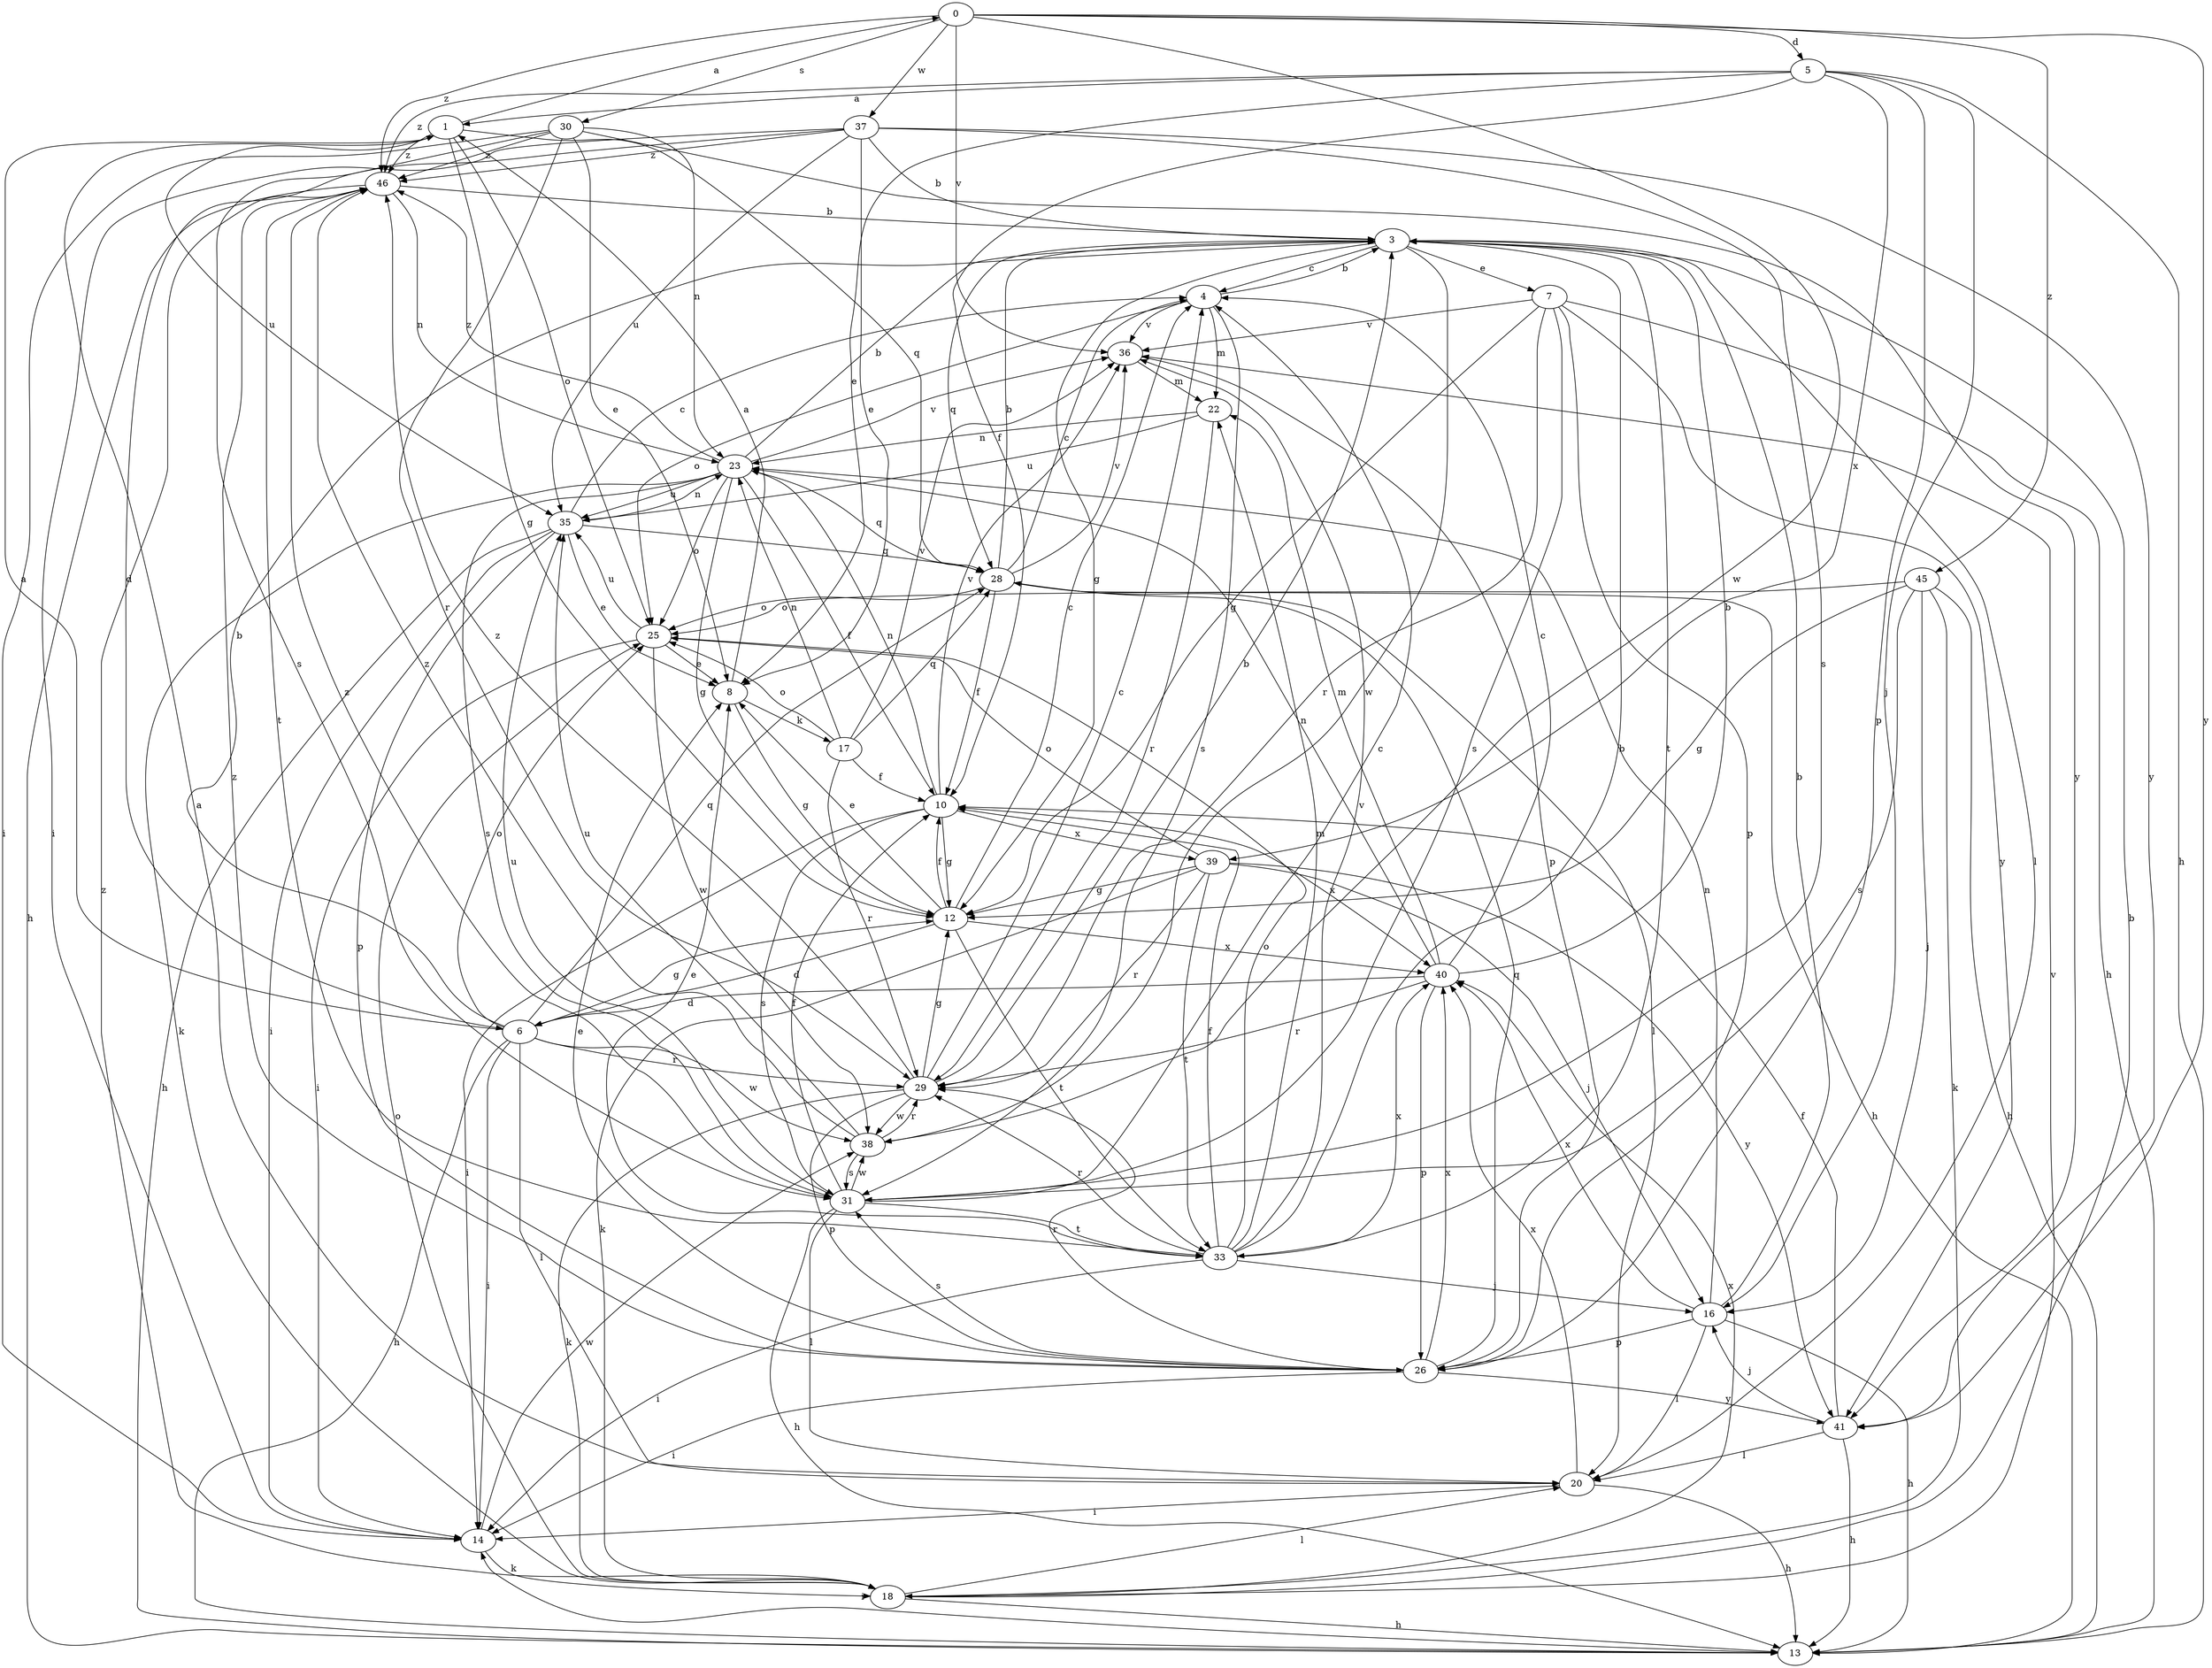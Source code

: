 strict digraph  {
0;
1;
3;
4;
5;
6;
7;
8;
10;
12;
13;
14;
16;
17;
18;
20;
22;
23;
25;
26;
28;
29;
30;
31;
33;
35;
36;
37;
38;
39;
40;
41;
45;
46;
0 -> 5  [label=d];
0 -> 30  [label=s];
0 -> 36  [label=v];
0 -> 37  [label=w];
0 -> 38  [label=w];
0 -> 41  [label=y];
0 -> 45  [label=z];
0 -> 46  [label=z];
1 -> 0  [label=a];
1 -> 12  [label=g];
1 -> 25  [label=o];
1 -> 28  [label=q];
1 -> 35  [label=u];
1 -> 46  [label=z];
3 -> 4  [label=c];
3 -> 7  [label=e];
3 -> 12  [label=g];
3 -> 20  [label=l];
3 -> 28  [label=q];
3 -> 33  [label=t];
3 -> 38  [label=w];
4 -> 3  [label=b];
4 -> 22  [label=m];
4 -> 25  [label=o];
4 -> 31  [label=s];
4 -> 36  [label=v];
5 -> 1  [label=a];
5 -> 8  [label=e];
5 -> 10  [label=f];
5 -> 13  [label=h];
5 -> 16  [label=j];
5 -> 26  [label=p];
5 -> 39  [label=x];
5 -> 46  [label=z];
6 -> 1  [label=a];
6 -> 3  [label=b];
6 -> 12  [label=g];
6 -> 13  [label=h];
6 -> 14  [label=i];
6 -> 20  [label=l];
6 -> 25  [label=o];
6 -> 28  [label=q];
6 -> 29  [label=r];
6 -> 38  [label=w];
7 -> 12  [label=g];
7 -> 13  [label=h];
7 -> 26  [label=p];
7 -> 29  [label=r];
7 -> 31  [label=s];
7 -> 36  [label=v];
7 -> 41  [label=y];
8 -> 1  [label=a];
8 -> 12  [label=g];
8 -> 17  [label=k];
10 -> 12  [label=g];
10 -> 14  [label=i];
10 -> 23  [label=n];
10 -> 31  [label=s];
10 -> 36  [label=v];
10 -> 39  [label=x];
10 -> 40  [label=x];
12 -> 4  [label=c];
12 -> 6  [label=d];
12 -> 8  [label=e];
12 -> 10  [label=f];
12 -> 33  [label=t];
12 -> 40  [label=x];
13 -> 14  [label=i];
14 -> 18  [label=k];
14 -> 38  [label=w];
16 -> 3  [label=b];
16 -> 13  [label=h];
16 -> 20  [label=l];
16 -> 23  [label=n];
16 -> 26  [label=p];
16 -> 40  [label=x];
17 -> 10  [label=f];
17 -> 23  [label=n];
17 -> 25  [label=o];
17 -> 28  [label=q];
17 -> 29  [label=r];
17 -> 36  [label=v];
18 -> 3  [label=b];
18 -> 13  [label=h];
18 -> 20  [label=l];
18 -> 25  [label=o];
18 -> 36  [label=v];
18 -> 40  [label=x];
18 -> 46  [label=z];
20 -> 1  [label=a];
20 -> 13  [label=h];
20 -> 14  [label=i];
20 -> 40  [label=x];
22 -> 23  [label=n];
22 -> 29  [label=r];
22 -> 35  [label=u];
23 -> 3  [label=b];
23 -> 10  [label=f];
23 -> 12  [label=g];
23 -> 18  [label=k];
23 -> 25  [label=o];
23 -> 28  [label=q];
23 -> 31  [label=s];
23 -> 35  [label=u];
23 -> 36  [label=v];
23 -> 46  [label=z];
25 -> 8  [label=e];
25 -> 14  [label=i];
25 -> 35  [label=u];
25 -> 38  [label=w];
26 -> 8  [label=e];
26 -> 14  [label=i];
26 -> 28  [label=q];
26 -> 29  [label=r];
26 -> 31  [label=s];
26 -> 40  [label=x];
26 -> 41  [label=y];
26 -> 46  [label=z];
28 -> 3  [label=b];
28 -> 4  [label=c];
28 -> 10  [label=f];
28 -> 13  [label=h];
28 -> 20  [label=l];
28 -> 25  [label=o];
28 -> 36  [label=v];
29 -> 3  [label=b];
29 -> 4  [label=c];
29 -> 12  [label=g];
29 -> 18  [label=k];
29 -> 26  [label=p];
29 -> 38  [label=w];
29 -> 46  [label=z];
30 -> 8  [label=e];
30 -> 14  [label=i];
30 -> 23  [label=n];
30 -> 29  [label=r];
30 -> 31  [label=s];
30 -> 41  [label=y];
30 -> 46  [label=z];
31 -> 4  [label=c];
31 -> 10  [label=f];
31 -> 13  [label=h];
31 -> 20  [label=l];
31 -> 33  [label=t];
31 -> 35  [label=u];
31 -> 38  [label=w];
31 -> 46  [label=z];
33 -> 3  [label=b];
33 -> 8  [label=e];
33 -> 10  [label=f];
33 -> 14  [label=i];
33 -> 16  [label=j];
33 -> 22  [label=m];
33 -> 25  [label=o];
33 -> 29  [label=r];
33 -> 36  [label=v];
33 -> 40  [label=x];
35 -> 4  [label=c];
35 -> 8  [label=e];
35 -> 13  [label=h];
35 -> 14  [label=i];
35 -> 23  [label=n];
35 -> 26  [label=p];
35 -> 28  [label=q];
36 -> 22  [label=m];
36 -> 26  [label=p];
37 -> 3  [label=b];
37 -> 6  [label=d];
37 -> 8  [label=e];
37 -> 14  [label=i];
37 -> 31  [label=s];
37 -> 35  [label=u];
37 -> 41  [label=y];
37 -> 46  [label=z];
38 -> 29  [label=r];
38 -> 31  [label=s];
38 -> 35  [label=u];
38 -> 46  [label=z];
39 -> 12  [label=g];
39 -> 16  [label=j];
39 -> 18  [label=k];
39 -> 25  [label=o];
39 -> 29  [label=r];
39 -> 33  [label=t];
39 -> 41  [label=y];
40 -> 3  [label=b];
40 -> 4  [label=c];
40 -> 6  [label=d];
40 -> 22  [label=m];
40 -> 23  [label=n];
40 -> 26  [label=p];
40 -> 29  [label=r];
41 -> 10  [label=f];
41 -> 13  [label=h];
41 -> 16  [label=j];
41 -> 20  [label=l];
45 -> 12  [label=g];
45 -> 13  [label=h];
45 -> 16  [label=j];
45 -> 18  [label=k];
45 -> 25  [label=o];
45 -> 31  [label=s];
46 -> 3  [label=b];
46 -> 13  [label=h];
46 -> 23  [label=n];
46 -> 33  [label=t];
}
